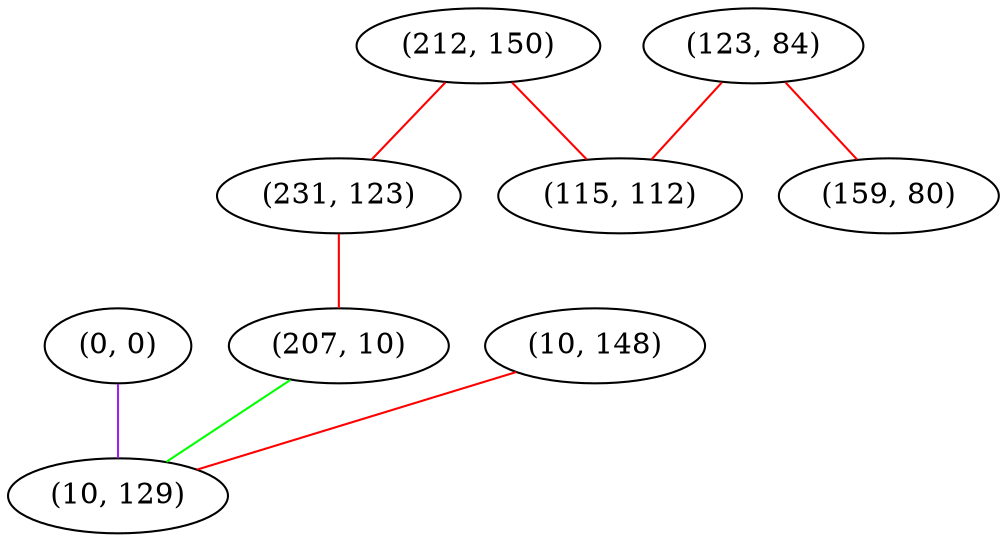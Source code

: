 graph "" {
"(0, 0)";
"(123, 84)";
"(212, 150)";
"(115, 112)";
"(231, 123)";
"(159, 80)";
"(207, 10)";
"(10, 148)";
"(10, 129)";
"(0, 0)" -- "(10, 129)"  [color=purple, key=0, weight=4];
"(123, 84)" -- "(115, 112)"  [color=red, key=0, weight=1];
"(123, 84)" -- "(159, 80)"  [color=red, key=0, weight=1];
"(212, 150)" -- "(115, 112)"  [color=red, key=0, weight=1];
"(212, 150)" -- "(231, 123)"  [color=red, key=0, weight=1];
"(231, 123)" -- "(207, 10)"  [color=red, key=0, weight=1];
"(207, 10)" -- "(10, 129)"  [color=green, key=0, weight=2];
"(10, 148)" -- "(10, 129)"  [color=red, key=0, weight=1];
}

